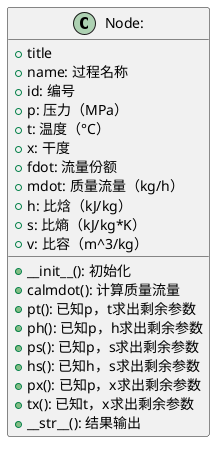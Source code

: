 @startuml

class Node:
{
    +title
    +name: 过程名称
    +id: 编号
    +p: 压力（MPa）
    +t: 温度（°C）
    +x: 干度
    +fdot: 流量份额
    +mdot: 质量流量（kg/h）
    +h: 比焓（kJ/kg）
    +s: 比熵（kJ/kg*K）
    +v: 比容（m^3/kg）
    +__init__(): 初始化
    +calmdot(): 计算质量流量
    +pt(): 已知p，t求出剩余参数
    +ph(): 已知p，h求出剩余参数
    +ps(): 已知p，s求出剩余参数
    +hs(): 已知h，s求出剩余参数
    +px(): 已知p，x求出剩余参数
    +tx(): 已知t，x求出剩余参数
    +__str__(): 结果输出
}

@enduml